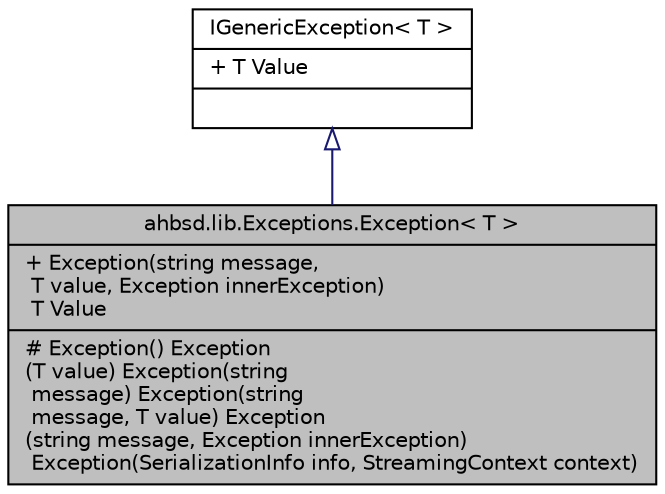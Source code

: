 digraph "ahbsd.lib.Exceptions.Exception&lt; T &gt;"
{
 // LATEX_PDF_SIZE
  bgcolor="transparent";
  edge [fontname="Helvetica",fontsize="10",labelfontname="Helvetica",labelfontsize="10"];
  node [fontname="Helvetica",fontsize="10",shape=record];
  Node1 [label="{ahbsd.lib.Exceptions.Exception\< T \>\n|+ Exception(string message,\l T value, Exception innerException)\l T Value\l|# Exception() Exception\l(T value) Exception(string\l message) Exception(string\l message, T value) Exception\l(string message, Exception innerException)\l Exception(SerializationInfo info, StreamingContext context)\l}",height=0.2,width=0.4,color="black", fillcolor="grey75", style="filled", fontcolor="black",tooltip="Class for a generic Exception, which additionally holds a value of T"];
  Node2 -> Node1 [dir="back",color="midnightblue",fontsize="10",style="solid",arrowtail="onormal",fontname="Helvetica"];
  Node2 [label="{IGenericException\< T \>\n|+ T Value\l|}",height=0.2,width=0.4,color="black",URL="$de/d1b/interfaceahbsd_1_1lib_1_1Exceptions_1_1IGenericException.html",tooltip="Interface for generic exceptions."];
}
